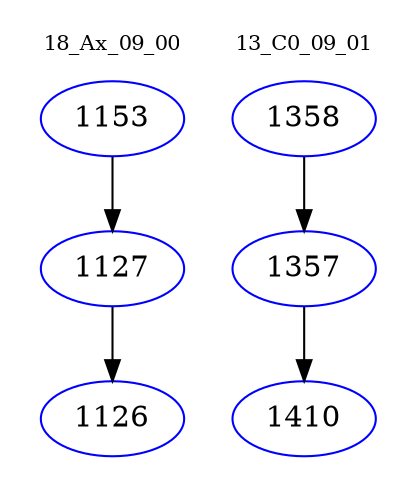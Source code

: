 digraph{
subgraph cluster_0 {
color = white
label = "18_Ax_09_00";
fontsize=10;
T0_1153 [label="1153", color="blue"]
T0_1153 -> T0_1127 [color="black"]
T0_1127 [label="1127", color="blue"]
T0_1127 -> T0_1126 [color="black"]
T0_1126 [label="1126", color="blue"]
}
subgraph cluster_1 {
color = white
label = "13_C0_09_01";
fontsize=10;
T1_1358 [label="1358", color="blue"]
T1_1358 -> T1_1357 [color="black"]
T1_1357 [label="1357", color="blue"]
T1_1357 -> T1_1410 [color="black"]
T1_1410 [label="1410", color="blue"]
}
}
